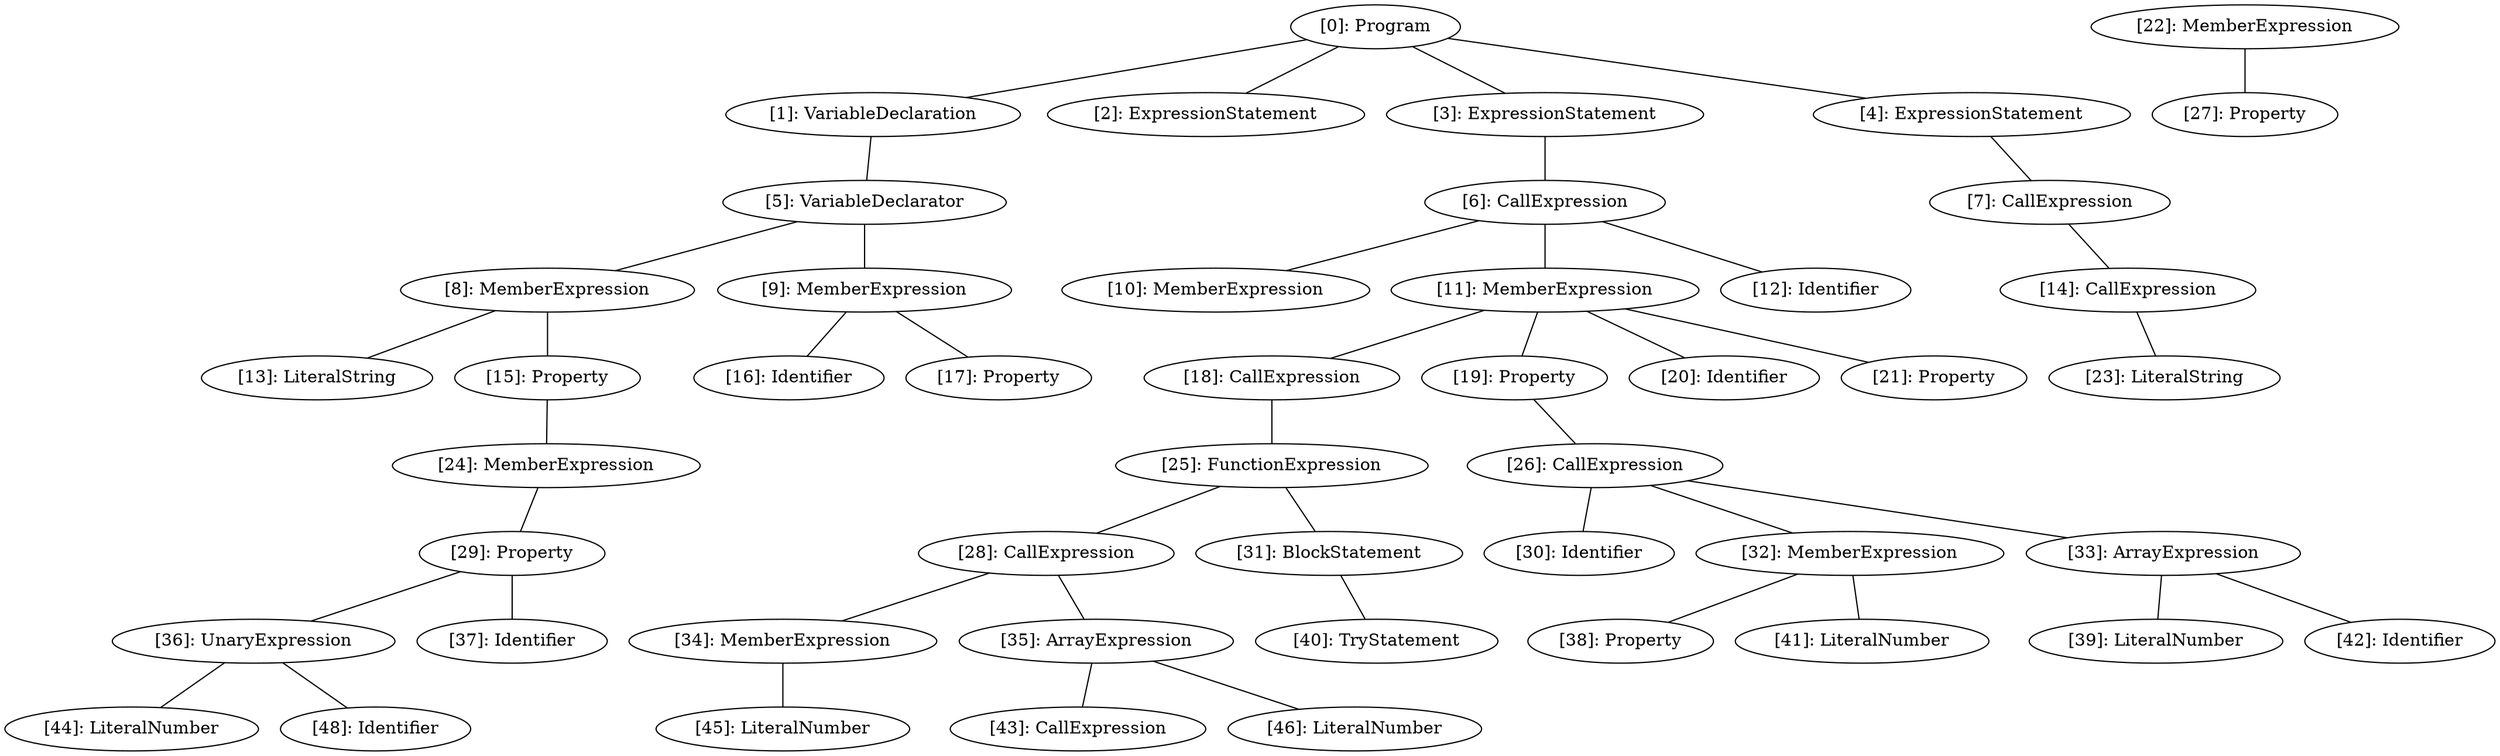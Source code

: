 // Result
graph {
	0 [label="[0]: Program"]
	1 [label="[1]: VariableDeclaration"]
	2 [label="[2]: ExpressionStatement"]
	3 [label="[3]: ExpressionStatement"]
	4 [label="[4]: ExpressionStatement"]
	5 [label="[5]: VariableDeclarator"]
	6 [label="[6]: CallExpression"]
	7 [label="[7]: CallExpression"]
	8 [label="[8]: MemberExpression"]
	9 [label="[9]: MemberExpression"]
	10 [label="[10]: MemberExpression"]
	11 [label="[11]: MemberExpression"]
	12 [label="[12]: Identifier"]
	13 [label="[13]: LiteralString"]
	14 [label="[14]: CallExpression"]
	15 [label="[15]: Property"]
	16 [label="[16]: Identifier"]
	17 [label="[17]: Property"]
	18 [label="[18]: CallExpression"]
	19 [label="[19]: Property"]
	20 [label="[20]: Identifier"]
	21 [label="[21]: Property"]
	22 [label="[22]: MemberExpression"]
	23 [label="[23]: LiteralString"]
	24 [label="[24]: MemberExpression"]
	25 [label="[25]: FunctionExpression"]
	26 [label="[26]: CallExpression"]
	27 [label="[27]: Property"]
	28 [label="[28]: CallExpression"]
	29 [label="[29]: Property"]
	30 [label="[30]: Identifier"]
	31 [label="[31]: BlockStatement"]
	32 [label="[32]: MemberExpression"]
	33 [label="[33]: ArrayExpression"]
	34 [label="[34]: MemberExpression"]
	35 [label="[35]: ArrayExpression"]
	36 [label="[36]: UnaryExpression"]
	37 [label="[37]: Identifier"]
	38 [label="[38]: Property"]
	39 [label="[39]: LiteralNumber"]
	40 [label="[40]: TryStatement"]
	41 [label="[41]: LiteralNumber"]
	42 [label="[42]: Identifier"]
	43 [label="[43]: CallExpression"]
	44 [label="[44]: LiteralNumber"]
	45 [label="[45]: LiteralNumber"]
	46 [label="[46]: LiteralNumber"]
	48 [label="[48]: Identifier"]
	0 -- 1
	0 -- 2
	0 -- 3
	0 -- 4
	1 -- 5
	3 -- 6
	4 -- 7
	5 -- 8
	5 -- 9
	6 -- 10
	6 -- 11
	6 -- 12
	7 -- 14
	8 -- 13
	8 -- 15
	9 -- 16
	9 -- 17
	11 -- 18
	11 -- 19
	11 -- 20
	11 -- 21
	14 -- 23
	15 -- 24
	18 -- 25
	19 -- 26
	22 -- 27
	24 -- 29
	25 -- 28
	25 -- 31
	26 -- 30
	26 -- 32
	26 -- 33
	28 -- 34
	28 -- 35
	29 -- 36
	29 -- 37
	31 -- 40
	32 -- 38
	32 -- 41
	33 -- 39
	33 -- 42
	34 -- 45
	35 -- 43
	35 -- 46
	36 -- 44
	36 -- 48
}
